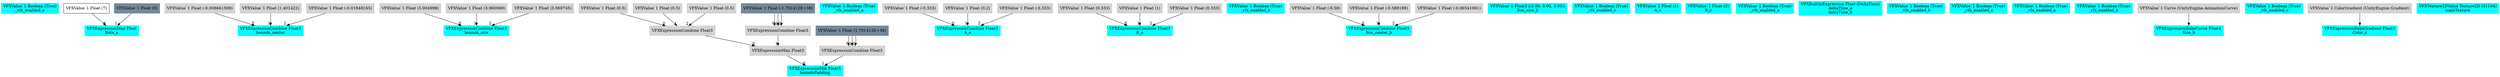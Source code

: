 digraph G {
node0 [shape="box" color="cyan" style="filled" label="VFXValue`1 Boolean (True)
_vfx_enabled_a"]
node1 [shape="box" color="cyan" style="filled" label="VFXExpressionMax Float
Rate_a"]
node2 [shape="box" label="VFXValue`1 Float (7)"]
node3 [shape="box" color="lightslategray" style="filled" label="VFXValue`1 Float (0)"]
node4 [shape="box" color="cyan" style="filled" label="VFXExpressionCombine Float3
bounds_center"]
node5 [shape="box" color="lightgray" style="filled" label="VFXValue`1 Float (-0.008661509)"]
node6 [shape="box" color="lightgray" style="filled" label="VFXValue`1 Float (1.401422)"]
node7 [shape="box" color="lightgray" style="filled" label="VFXValue`1 Float (-0.01848245)"]
node8 [shape="box" color="cyan" style="filled" label="VFXExpressionCombine Float3
bounds_size"]
node9 [shape="box" color="lightgray" style="filled" label="VFXValue`1 Float (3.004998)"]
node10 [shape="box" color="lightgray" style="filled" label="VFXValue`1 Float (3.960069)"]
node11 [shape="box" color="lightgray" style="filled" label="VFXValue`1 Float (3.060745)"]
node12 [shape="box" color="cyan" style="filled" label="VFXExpressionMin Float3
boundsPadding"]
node13 [shape="box" color="lightgray" style="filled" label="VFXExpressionMax Float3"]
node14 [shape="box" color="lightgray" style="filled" label="VFXExpressionCombine Float3"]
node15 [shape="box" color="lightgray" style="filled" label="VFXValue`1 Float (0.5)"]
node16 [shape="box" color="lightgray" style="filled" label="VFXValue`1 Float (0.5)"]
node17 [shape="box" color="lightgray" style="filled" label="VFXValue`1 Float (0.5)"]
node18 [shape="box" color="lightgray" style="filled" label="VFXExpressionCombine Float3"]
node19 [shape="box" color="lightslategray" style="filled" label="VFXValue`1 Float (-1.701412E+38)"]
node20 [shape="box" color="lightgray" style="filled" label="VFXExpressionCombine Float3"]
node21 [shape="box" color="lightslategray" style="filled" label="VFXValue`1 Float (1.701412E+38)"]
node22 [shape="box" color="cyan" style="filled" label="VFXValue`1 Boolean (True)
_vfx_enabled_a"]
node23 [shape="box" color="cyan" style="filled" label="VFXExpressionCombine Float3
A_a"]
node24 [shape="box" color="lightgray" style="filled" label="VFXValue`1 Float (-0.333)"]
node25 [shape="box" color="lightgray" style="filled" label="VFXValue`1 Float (0.2)"]
node26 [shape="box" color="lightgray" style="filled" label="VFXValue`1 Float (-0.333)"]
node27 [shape="box" color="cyan" style="filled" label="VFXExpressionCombine Float3
B_a"]
node28 [shape="box" color="lightgray" style="filled" label="VFXValue`1 Float (0.333)"]
node29 [shape="box" color="lightgray" style="filled" label="VFXValue`1 Float (1)"]
node30 [shape="box" color="lightgray" style="filled" label="VFXValue`1 Float (0.333)"]
node31 [shape="box" color="cyan" style="filled" label="VFXValue`1 Boolean (True)
_vfx_enabled_b"]
node32 [shape="box" color="cyan" style="filled" label="VFXExpressionCombine Float3
Box_center_b"]
node33 [shape="box" color="lightgray" style="filled" label="VFXValue`1 Float (-0.58)"]
node34 [shape="box" color="lightgray" style="filled" label="VFXValue`1 Float (-0.589188)"]
node35 [shape="box" color="lightgray" style="filled" label="VFXValue`1 Float (-0.06541061)"]
node36 [shape="box" color="cyan" style="filled" label="VFXValue`1 Float3 ((3.00, 0.00, 3.00))
Box_size_b"]
node37 [shape="box" color="cyan" style="filled" label="VFXValue`1 Boolean (True)
_vfx_enabled_c"]
node38 [shape="box" color="cyan" style="filled" label="VFXValue`1 Float (1)
A_c"]
node39 [shape="box" color="cyan" style="filled" label="VFXValue`1 Float (3)
B_c"]
node40 [shape="box" color="cyan" style="filled" label="VFXValue`1 Boolean (True)
_vfx_enabled_a"]
node41 [shape="box" color="cyan" style="filled" label="VFXBuiltInExpression Float (DeltaTime)
deltaTime_a
deltaTime_b"]
node42 [shape="box" color="cyan" style="filled" label="VFXValue`1 Boolean (True)
_vfx_enabled_b"]
node43 [shape="box" color="cyan" style="filled" label="VFXValue`1 Boolean (True)
_vfx_enabled_c"]
node44 [shape="box" color="cyan" style="filled" label="VFXValue`1 Boolean (True)
_vfx_enabled_a"]
node45 [shape="box" color="cyan" style="filled" label="VFXValue`1 Boolean (True)
_vfx_enabled_b"]
node46 [shape="box" color="cyan" style="filled" label="VFXExpressionBakeCurve Float4
Size_b"]
node47 [shape="box" color="lightgray" style="filled" label="VFXValue`1 Curve (UnityEngine.AnimationCurve)"]
node48 [shape="box" color="cyan" style="filled" label="VFXValue`1 Boolean (True)
_vfx_enabled_c"]
node49 [shape="box" color="cyan" style="filled" label="VFXExpressionBakeGradient Float3
Color_c"]
node50 [shape="box" color="lightgray" style="filled" label="VFXValue`1 ColorGradient (UnityEngine.Gradient)"]
node51 [shape="box" color="cyan" style="filled" label="VFXTexture2DValue Texture2D (31104)
mainTexture"]
node2 -> node1 [headlabel="0"]
node3 -> node1 [headlabel="1"]
node5 -> node4 [headlabel="0"]
node6 -> node4 [headlabel="1"]
node7 -> node4 [headlabel="2"]
node9 -> node8 [headlabel="0"]
node10 -> node8 [headlabel="1"]
node11 -> node8 [headlabel="2"]
node13 -> node12 [headlabel="0"]
node20 -> node12 [headlabel="1"]
node14 -> node13 [headlabel="0"]
node18 -> node13 [headlabel="1"]
node15 -> node14 [headlabel="0"]
node16 -> node14 [headlabel="1"]
node17 -> node14 [headlabel="2"]
node19 -> node18 [headlabel="0"]
node19 -> node18 [headlabel="1"]
node19 -> node18 [headlabel="2"]
node21 -> node20 [headlabel="0"]
node21 -> node20 [headlabel="1"]
node21 -> node20 [headlabel="2"]
node24 -> node23 [headlabel="0"]
node25 -> node23 [headlabel="1"]
node26 -> node23 [headlabel="2"]
node28 -> node27 [headlabel="0"]
node29 -> node27 [headlabel="1"]
node30 -> node27 [headlabel="2"]
node33 -> node32 [headlabel="0"]
node34 -> node32 [headlabel="1"]
node35 -> node32 [headlabel="2"]
node47 -> node46 
node50 -> node49 
}
